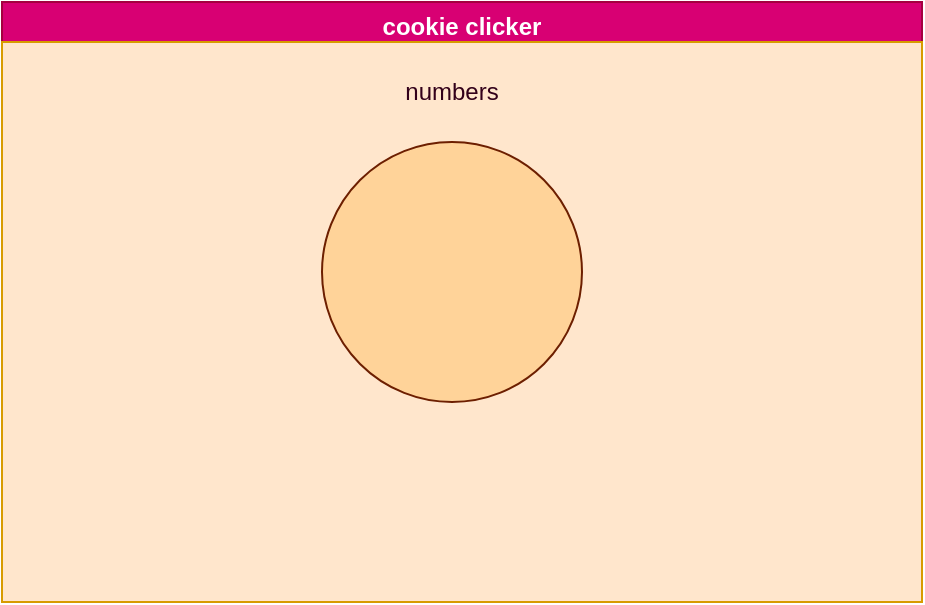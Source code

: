 <mxfile>
    <diagram id="-55225dTMH6KRCjdtvrq" name="Page-1">
        <mxGraphModel dx="754" dy="661" grid="1" gridSize="10" guides="1" tooltips="1" connect="1" arrows="1" fold="1" page="1" pageScale="1" pageWidth="827" pageHeight="1169" math="0" shadow="0">
            <root>
                <mxCell id="0"/>
                <mxCell id="1" parent="0"/>
                <mxCell id="2" value="cookie clicker" style="swimlane;fillColor=#d80073;fontColor=#ffffff;strokeColor=#A50040;" parent="1" vertex="1">
                    <mxGeometry x="70" y="190" width="460" height="240" as="geometry"/>
                </mxCell>
                <mxCell id="3" value="" style="rounded=0;whiteSpace=wrap;html=1;fillColor=#ffe6cc;strokeColor=#d79b00;" vertex="1" parent="1">
                    <mxGeometry x="70" y="210" width="460" height="280" as="geometry"/>
                </mxCell>
                <mxCell id="4" value="" style="ellipse;whiteSpace=wrap;html=1;aspect=fixed;fillColor=#FFD399;strokeColor=#6D1F00;fontColor=#ffffff;" vertex="1" parent="1">
                    <mxGeometry x="230" y="260" width="130" height="130" as="geometry"/>
                </mxCell>
                <mxCell id="5" value="&lt;font color=&quot;#33001a&quot;&gt;numbers&lt;/font&gt;" style="text;html=1;strokeColor=none;fillColor=none;align=center;verticalAlign=middle;whiteSpace=wrap;rounded=0;" vertex="1" parent="1">
                    <mxGeometry x="265" y="220" width="60" height="30" as="geometry"/>
                </mxCell>
            </root>
        </mxGraphModel>
    </diagram>
</mxfile>
